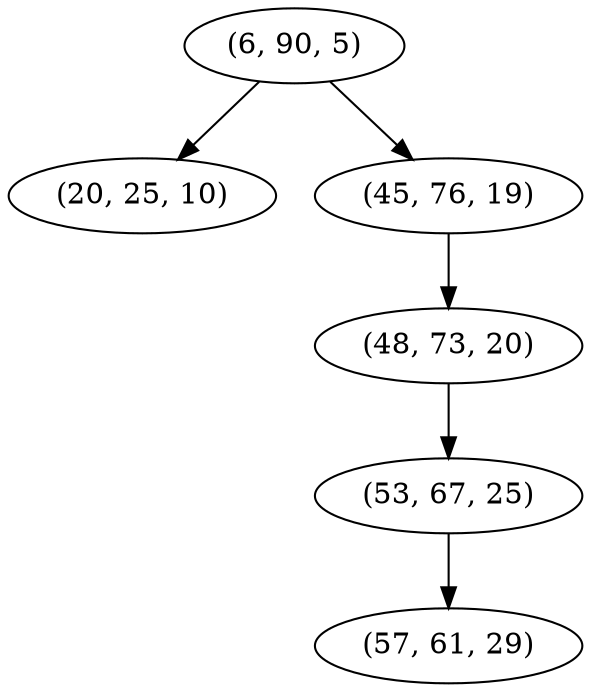 digraph tree {
    "(6, 90, 5)";
    "(20, 25, 10)";
    "(45, 76, 19)";
    "(48, 73, 20)";
    "(53, 67, 25)";
    "(57, 61, 29)";
    "(6, 90, 5)" -> "(20, 25, 10)";
    "(6, 90, 5)" -> "(45, 76, 19)";
    "(45, 76, 19)" -> "(48, 73, 20)";
    "(48, 73, 20)" -> "(53, 67, 25)";
    "(53, 67, 25)" -> "(57, 61, 29)";
}

